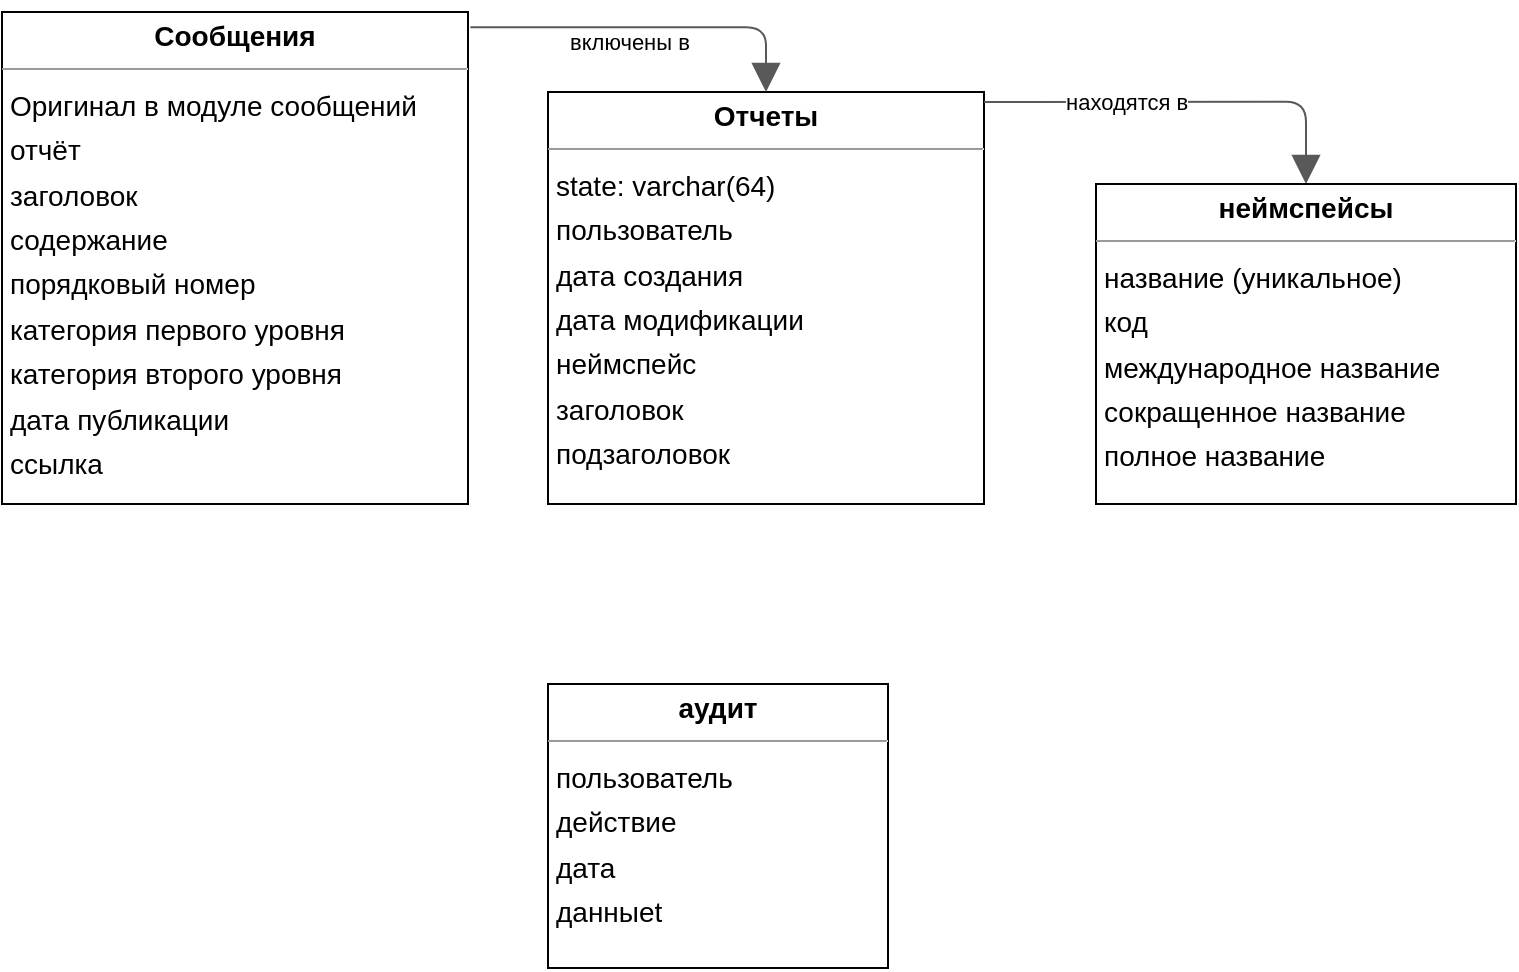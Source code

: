 <mxfile version="24.8.6" pages="3">
  <diagram name="Инфологическая" id="zAweyQtlVBzij7J9VO3z">
    <mxGraphModel dx="1450" dy="565" grid="1" gridSize="10" guides="1" tooltips="1" connect="1" arrows="1" fold="1" page="0" pageScale="1" pageWidth="827" pageHeight="1169" background="none" math="0" shadow="0">
      <root>
        <mxCell id="uaujoVWGtkmrEGvLOQ_y-0" />
        <mxCell id="uaujoVWGtkmrEGvLOQ_y-1" parent="uaujoVWGtkmrEGvLOQ_y-0" />
        <mxCell id="uaujoVWGtkmrEGvLOQ_y-3" value="&lt;p style=&quot;margin:0px;margin-top:4px;text-align:center;&quot;&gt;&lt;b&gt;Сообщения&lt;/b&gt;&lt;/p&gt;&lt;hr size=&quot;1&quot;&gt;&lt;p style=&quot;margin:0 0 0 4px;line-height:1.6;&quot;&gt; Оригинал в модуле сообщений&lt;br&gt; отчёт&lt;br&gt; заголовок&lt;br&gt; содержание&lt;br&gt; порядковый номер&lt;br&gt; категория первого уровня&lt;br&gt; категория второго уровня&lt;br&gt;дата публикации&lt;/p&gt;&lt;p style=&quot;margin:0 0 0 4px;line-height:1.6;&quot;&gt;ссылка&lt;/p&gt;" style="verticalAlign=top;align=left;overflow=fill;fontSize=14;fontFamily=Helvetica;html=1;rounded=0;shadow=0;comic=0;labelBackgroundColor=none;strokeWidth=1;" vertex="1" parent="uaujoVWGtkmrEGvLOQ_y-1">
          <mxGeometry x="-117" y="214" width="233" height="246" as="geometry" />
        </mxCell>
        <mxCell id="uaujoVWGtkmrEGvLOQ_y-5" value="&lt;p style=&quot;margin:0px;margin-top:4px;text-align:center;&quot;&gt;&lt;b&gt;Отчеты&lt;/b&gt;&lt;/p&gt;&lt;hr size=&quot;1&quot;&gt;&lt;p style=&quot;margin:0 0 0 4px;line-height:1.6;&quot;&gt; state: varchar(64)&lt;br&gt;пользователь&lt;/p&gt;&lt;p style=&quot;margin:0 0 0 4px;line-height:1.6;&quot;&gt;дата создания&lt;/p&gt;&lt;p style=&quot;margin:0 0 0 4px;line-height:1.6;&quot;&gt;дата модификации&lt;br&gt; неймспейс&lt;br&gt;заголовок&lt;/p&gt;&lt;p style=&quot;margin:0 0 0 4px;line-height:1.6;&quot;&gt;подзаголовок&lt;/p&gt;" style="verticalAlign=top;align=left;overflow=fill;fontSize=14;fontFamily=Helvetica;html=1;rounded=0;shadow=0;comic=0;labelBackgroundColor=none;strokeWidth=1;" vertex="1" parent="uaujoVWGtkmrEGvLOQ_y-1">
          <mxGeometry x="156" y="254" width="218" height="206" as="geometry" />
        </mxCell>
        <mxCell id="uaujoVWGtkmrEGvLOQ_y-6" value="" style="html=1;rounded=1;edgeStyle=orthogonalEdgeStyle;dashed=0;startArrow=none;endArrow=block;endSize=12;strokeColor=#595959;exitX=1.005;exitY=0.031;exitDx=0;exitDy=0;entryX=0.500;entryY=0.000;entryDx=0;entryDy=0;exitPerimeter=0;" edge="1" parent="uaujoVWGtkmrEGvLOQ_y-1" source="uaujoVWGtkmrEGvLOQ_y-3" target="uaujoVWGtkmrEGvLOQ_y-5">
          <mxGeometry width="50" height="50" relative="1" as="geometry" />
        </mxCell>
        <mxCell id="uaujoVWGtkmrEGvLOQ_y-7" value="включены в" style="edgeLabel;resizable=0;html=1;align=left;verticalAlign=top;strokeColor=default;" vertex="1" connectable="0" parent="uaujoVWGtkmrEGvLOQ_y-6">
          <mxGeometry x="165" y="216" as="geometry" />
        </mxCell>
        <mxCell id="uaujoVWGtkmrEGvLOQ_y-8" value="" style="html=1;rounded=1;edgeStyle=orthogonalEdgeStyle;dashed=0;startArrow=none;endArrow=block;endSize=12;strokeColor=#595959;exitX=1.000;exitY=0.024;exitDx=0;exitDy=0;entryX=0.5;entryY=0;entryDx=0;entryDy=0;" edge="1" parent="uaujoVWGtkmrEGvLOQ_y-1" source="uaujoVWGtkmrEGvLOQ_y-5" target="NRbQZIpzebsiZ57BMST--0">
          <mxGeometry width="50" height="50" relative="1" as="geometry">
            <mxPoint x="542" y="294" as="targetPoint" />
          </mxGeometry>
        </mxCell>
        <mxCell id="uaujoVWGtkmrEGvLOQ_y-9" value="находятся в" style="edgeLabel;resizable=0;html=1;align=left;verticalAlign=top;strokeColor=default;" vertex="1" connectable="0" parent="uaujoVWGtkmrEGvLOQ_y-8">
          <mxGeometry x="330" y="240" as="geometry">
            <mxPoint x="83" y="6" as="offset" />
          </mxGeometry>
        </mxCell>
        <mxCell id="NRbQZIpzebsiZ57BMST--0" value="&lt;p style=&quot;margin:0px;margin-top:4px;text-align:center;&quot;&gt;&lt;b&gt;неймспейсы&lt;/b&gt;&lt;/p&gt;&lt;hr size=&quot;1&quot;&gt;&lt;p style=&quot;margin:0 0 0 4px;line-height:1.6;&quot;&gt; название (уникальное)&lt;br&gt;код&lt;br&gt;международное название&lt;br&gt; сокращенное название&lt;br&gt; полное название&lt;/p&gt;" style="verticalAlign=top;align=left;overflow=fill;fontSize=14;fontFamily=Helvetica;html=1;rounded=0;shadow=0;comic=0;labelBackgroundColor=none;strokeWidth=1;" vertex="1" parent="uaujoVWGtkmrEGvLOQ_y-1">
          <mxGeometry x="430" y="300" width="210" height="160" as="geometry" />
        </mxCell>
        <mxCell id="CVcQ0_ibEyrTjFuh2oYu-0" value="&lt;p style=&quot;margin:0px;margin-top:4px;text-align:center;&quot;&gt;&lt;b&gt;аудит&lt;/b&gt;&lt;/p&gt;&lt;hr size=&quot;1&quot;&gt;&lt;p style=&quot;margin:0 0 0 4px;line-height:1.6;&quot;&gt; пользователь&lt;/p&gt;&lt;p style=&quot;margin:0 0 0 4px;line-height:1.6;&quot;&gt;действие&lt;/p&gt;&lt;p style=&quot;margin:0 0 0 4px;line-height:1.6;&quot;&gt;дата&lt;/p&gt;&lt;p style=&quot;margin:0 0 0 4px;line-height:1.6;&quot;&gt;данныеt&lt;/p&gt;" style="verticalAlign=top;align=left;overflow=fill;fontSize=14;fontFamily=Helvetica;html=1;rounded=0;shadow=0;comic=0;labelBackgroundColor=none;strokeWidth=1;" vertex="1" parent="uaujoVWGtkmrEGvLOQ_y-1">
          <mxGeometry x="156" y="550" width="170" height="142" as="geometry" />
        </mxCell>
      </root>
    </mxGraphModel>
  </diagram>
  <diagram name="Даталогическая" id="z7jBQdcJPnspAGADL97S">
    <mxGraphModel dx="1450" dy="565" grid="1" gridSize="10" guides="1" tooltips="1" connect="1" arrows="1" fold="1" page="0" pageScale="1" pageWidth="827" pageHeight="1169" background="none" math="0" shadow="0">
      <root>
        <mxCell id="6I4b0IGlRBrU60hjxi6R-0" />
        <mxCell id="6I4b0IGlRBrU60hjxi6R-1" parent="6I4b0IGlRBrU60hjxi6R-0" />
        <mxCell id="6I4b0IGlRBrU60hjxi6R-3" value="&lt;p style=&quot;margin:0px;margin-top:4px;text-align:center;&quot;&gt;&lt;b&gt;messages&lt;/b&gt;&lt;/p&gt;&lt;hr size=&quot;1&quot;/&gt;&lt;p style=&quot;margin:0 0 0 4px;line-height:1.6;&quot;&gt; original_id: bigint&lt;br/&gt; report_id: bigint&lt;br/&gt; title: varchar&lt;br/&gt; content: varchar&lt;br/&gt; order: integer&lt;br/&gt; first_level_category: varchar&lt;br/&gt; second_level_category: varchar&lt;br/&gt; date_publication: date&lt;br/&gt; url: varchar&lt;/p&gt;&lt;hr size=&quot;1&quot;/&gt;&lt;p style=&quot;margin:0 0 0 4px;line-height:1.6;&quot;&gt; id: bigint&lt;/p&gt;" style="verticalAlign=top;align=left;overflow=fill;fontSize=14;fontFamily=Helvetica;html=1;rounded=0;shadow=0;comic=0;labelBackgroundColor=none;strokeWidth=1;" vertex="1" parent="6I4b0IGlRBrU60hjxi6R-1">
          <mxGeometry x="-117" y="214" width="233" height="286" as="geometry" />
        </mxCell>
        <mxCell id="6I4b0IGlRBrU60hjxi6R-4" value="&lt;p style=&quot;margin:0px;margin-top:4px;text-align:center;&quot;&gt;&lt;b&gt;namespaces&lt;/b&gt;&lt;/p&gt;&lt;hr size=&quot;1&quot;/&gt;&lt;p style=&quot;margin:0 0 0 4px;line-height:1.6;&quot;&gt; name: varchar(50)&lt;br/&gt; code: varchar&lt;br/&gt; en: varchar&lt;br/&gt; ru: varchar&lt;br/&gt; ru_full: varchar&lt;br/&gt; file_id: uuid&lt;/p&gt;&lt;hr size=&quot;1&quot;/&gt;&lt;p style=&quot;margin:0 0 0 4px;line-height:1.6;&quot;&gt; id: bigint&lt;/p&gt;" style="verticalAlign=top;align=left;overflow=fill;fontSize=14;fontFamily=Helvetica;html=1;rounded=0;shadow=0;comic=0;labelBackgroundColor=none;strokeWidth=1;" vertex="1" parent="6I4b0IGlRBrU60hjxi6R-1">
          <mxGeometry x="470" y="294" width="144" height="206" as="geometry" />
        </mxCell>
        <mxCell id="6I4b0IGlRBrU60hjxi6R-5" value="&lt;p style=&quot;margin:0px;margin-top:4px;text-align:center;&quot;&gt;&lt;b&gt;reports&lt;/b&gt;&lt;/p&gt;&lt;hr size=&quot;1&quot;/&gt;&lt;p style=&quot;margin:0 0 0 4px;line-height:1.6;&quot;&gt; state: varchar(64)&lt;br/&gt; user: varchar(64)&lt;br/&gt; date_creation: timestamp&lt;br/&gt; date_modification: timestamp&lt;br/&gt; namespace_id: bigint&lt;br/&gt; title: varchar&lt;br/&gt; subtitle: varchar&lt;/p&gt;&lt;hr size=&quot;1&quot;/&gt;&lt;p style=&quot;margin:0 0 0 4px;line-height:1.6;&quot;&gt; id: bigint&lt;/p&gt;" style="verticalAlign=top;align=left;overflow=fill;fontSize=14;fontFamily=Helvetica;html=1;rounded=0;shadow=0;comic=0;labelBackgroundColor=none;strokeWidth=1;" vertex="1" parent="6I4b0IGlRBrU60hjxi6R-1">
          <mxGeometry x="156" y="254" width="218" height="236" as="geometry" />
        </mxCell>
        <mxCell id="6I4b0IGlRBrU60hjxi6R-6" value="" style="html=1;rounded=1;edgeStyle=orthogonalEdgeStyle;dashed=0;startArrow=ERmany;endArrow=ERone;endSize=12;strokeColor=#595959;exitX=1.005;exitY=0.031;exitDx=0;exitDy=0;entryX=0.500;entryY=0.000;entryDx=0;entryDy=0;exitPerimeter=0;endFill=0;startFill=0;" edge="1" parent="6I4b0IGlRBrU60hjxi6R-1" source="6I4b0IGlRBrU60hjxi6R-3" target="6I4b0IGlRBrU60hjxi6R-5">
          <mxGeometry width="50" height="50" relative="1" as="geometry" />
        </mxCell>
        <mxCell id="6I4b0IGlRBrU60hjxi6R-7" value="" style="edgeLabel;resizable=0;html=1;align=left;verticalAlign=top;strokeColor=default;" vertex="1" connectable="0" parent="6I4b0IGlRBrU60hjxi6R-6">
          <mxGeometry x="165" y="216" as="geometry" />
        </mxCell>
        <mxCell id="t1wBXkrtVtRBEdYfn3gV-2" value="&lt;font style=&quot;font-size: 15px;&quot;&gt;0...*&lt;/font&gt;" style="edgeLabel;html=1;align=center;verticalAlign=middle;resizable=0;points=[];" vertex="1" connectable="0" parent="6I4b0IGlRBrU60hjxi6R-6">
          <mxGeometry x="-0.669" y="4" relative="1" as="geometry">
            <mxPoint as="offset" />
          </mxGeometry>
        </mxCell>
        <mxCell id="t1wBXkrtVtRBEdYfn3gV-3" value="&lt;span style=&quot;color: rgba(0, 0, 0, 0); font-family: monospace; font-size: 0px; text-align: start;&quot;&gt;%3CmxGraphModel%3E%3Croot%3E%3CmxCell%20id%3D%220%22%2F%3E%3CmxCell%20id%3D%221%22%20parent%3D%220%22%2F%3E%3CmxCell%20id%3D%222%22%20value%3D%22%26lt%3Bfont%20style%3D%26quot%3Bfont-size%3A%2015px%3B%26quot%3B%26gt%3B0...*%26lt%3B%2Ffont%26gt%3B%22%20style%3D%22edgeLabel%3Bhtml%3D1%3Balign%3Dcenter%3BverticalAlign%3Dmiddle%3Bresizable%3D0%3Bpoints%3D%5B%5D%3B%22%20vertex%3D%221%22%20connectable%3D%220%22%20parent%3D%221%22%3E%3CmxGeometry%20x%3D%22147.166%22%20y%3D%22218.873%22%20as%3D%22geometry%22%2F%3E%3C%2FmxCell%3E%3C%2Froot%3E%3C%2FmxGraphModel%3E!&lt;/span&gt;" style="edgeLabel;html=1;align=center;verticalAlign=middle;resizable=0;points=[];" vertex="1" connectable="0" parent="6I4b0IGlRBrU60hjxi6R-6">
          <mxGeometry x="0.482" relative="1" as="geometry">
            <mxPoint as="offset" />
          </mxGeometry>
        </mxCell>
        <mxCell id="t1wBXkrtVtRBEdYfn3gV-4" value="&lt;span style=&quot;font-size: 15px;&quot;&gt;1&lt;/span&gt;" style="edgeLabel;html=1;align=center;verticalAlign=middle;resizable=0;points=[];" vertex="1" connectable="0" parent="6I4b0IGlRBrU60hjxi6R-6">
          <mxGeometry x="0.516" y="1" relative="1" as="geometry">
            <mxPoint as="offset" />
          </mxGeometry>
        </mxCell>
        <mxCell id="t1wBXkrtVtRBEdYfn3gV-5" value="" style="html=1;rounded=1;edgeStyle=orthogonalEdgeStyle;dashed=0;startArrow=ERmany;endArrow=ERone;endSize=12;strokeColor=#595959;exitX=1.005;exitY=0.031;exitDx=0;exitDy=0;entryX=0.500;entryY=0.000;entryDx=0;entryDy=0;exitPerimeter=0;endFill=0;startFill=0;" edge="1" parent="6I4b0IGlRBrU60hjxi6R-1">
          <mxGeometry width="50" height="50" relative="1" as="geometry">
            <mxPoint x="374" y="263" as="sourcePoint" />
            <mxPoint x="522" y="294" as="targetPoint" />
          </mxGeometry>
        </mxCell>
        <mxCell id="t1wBXkrtVtRBEdYfn3gV-6" value="" style="edgeLabel;resizable=0;html=1;align=left;verticalAlign=top;strokeColor=default;" vertex="1" connectable="0" parent="t1wBXkrtVtRBEdYfn3gV-5">
          <mxGeometry x="165" y="216" as="geometry" />
        </mxCell>
        <mxCell id="t1wBXkrtVtRBEdYfn3gV-7" value="&lt;font style=&quot;font-size: 15px;&quot;&gt;0...*&lt;/font&gt;" style="edgeLabel;html=1;align=center;verticalAlign=middle;resizable=0;points=[];" vertex="1" connectable="0" parent="t1wBXkrtVtRBEdYfn3gV-5">
          <mxGeometry x="-0.669" y="4" relative="1" as="geometry">
            <mxPoint as="offset" />
          </mxGeometry>
        </mxCell>
        <mxCell id="t1wBXkrtVtRBEdYfn3gV-8" value="&lt;span style=&quot;color: rgba(0, 0, 0, 0); font-family: monospace; font-size: 0px; text-align: start;&quot;&gt;%3CmxGraphModel%3E%3Croot%3E%3CmxCell%20id%3D%220%22%2F%3E%3CmxCell%20id%3D%221%22%20parent%3D%220%22%2F%3E%3CmxCell%20id%3D%222%22%20value%3D%22%26lt%3Bfont%20style%3D%26quot%3Bfont-size%3A%2015px%3B%26quot%3B%26gt%3B0...*%26lt%3B%2Ffont%26gt%3B%22%20style%3D%22edgeLabel%3Bhtml%3D1%3Balign%3Dcenter%3BverticalAlign%3Dmiddle%3Bresizable%3D0%3Bpoints%3D%5B%5D%3B%22%20vertex%3D%221%22%20connectable%3D%220%22%20parent%3D%221%22%3E%3CmxGeometry%20x%3D%22147.166%22%20y%3D%22218.873%22%20as%3D%22geometry%22%2F%3E%3C%2FmxCell%3E%3C%2Froot%3E%3C%2FmxGraphModel%3E!&lt;/span&gt;" style="edgeLabel;html=1;align=center;verticalAlign=middle;resizable=0;points=[];" vertex="1" connectable="0" parent="t1wBXkrtVtRBEdYfn3gV-5">
          <mxGeometry x="0.482" relative="1" as="geometry">
            <mxPoint as="offset" />
          </mxGeometry>
        </mxCell>
        <mxCell id="t1wBXkrtVtRBEdYfn3gV-9" value="&lt;span style=&quot;font-size: 15px;&quot;&gt;1&lt;/span&gt;" style="edgeLabel;html=1;align=center;verticalAlign=middle;resizable=0;points=[];" vertex="1" connectable="0" parent="t1wBXkrtVtRBEdYfn3gV-5">
          <mxGeometry x="0.516" y="1" relative="1" as="geometry">
            <mxPoint as="offset" />
          </mxGeometry>
        </mxCell>
        <mxCell id="t1wBXkrtVtRBEdYfn3gV-10" value="&lt;p style=&quot;margin:0px;margin-top:4px;text-align:center;&quot;&gt;&lt;b&gt;audit&lt;/b&gt;&lt;/p&gt;&lt;hr size=&quot;1&quot;/&gt;&lt;p style=&quot;margin:0 0 0 4px;line-height:1.6;&quot;&gt; principal: varchar&lt;br/&gt; type: varchar&lt;br/&gt; timestamp: timestamp&lt;br/&gt; data: jsonb&lt;/p&gt;&lt;hr size=&quot;1&quot;/&gt;&lt;p style=&quot;margin:0 0 0 4px;line-height:1.6;&quot;&gt; id: bigint&lt;/p&gt;" style="verticalAlign=top;align=left;overflow=fill;fontSize=14;fontFamily=Helvetica;html=1;rounded=0;shadow=0;comic=0;labelBackgroundColor=none;strokeWidth=1;" vertex="1" parent="6I4b0IGlRBrU60hjxi6R-1">
          <mxGeometry x="150" y="580" width="170" height="168" as="geometry" />
        </mxCell>
      </root>
    </mxGraphModel>
  </diagram>
  <diagram id="Cdc2zVAYh5YqWNrQDv9r" name="Физическая">
    <mxGraphModel dx="1450" dy="565" grid="1" gridSize="10" guides="1" tooltips="1" connect="1" arrows="1" fold="1" page="0" pageScale="1" pageWidth="827" pageHeight="1169" background="none" math="0" shadow="0">
      <root>
        <mxCell id="0" />
        <mxCell id="1" parent="0" />
        <mxCell id="node6" value="&lt;p style=&quot;margin:0px;margin-top:4px;text-align:center;&quot;&gt;&lt;b&gt;messages&lt;/b&gt;&lt;/p&gt;&lt;hr size=&quot;1&quot;/&gt;&lt;p style=&quot;margin:0 0 0 4px;line-height:1.6;&quot;&gt; original_id: bigint&lt;br/&gt; report_id: bigint&lt;br/&gt; title: varchar&lt;br/&gt; content: varchar&lt;br/&gt; order: integer&lt;br/&gt; first_level_category: varchar&lt;br/&gt; second_level_category: varchar&lt;br/&gt; date_publication: date&lt;br/&gt; url: varchar&lt;/p&gt;&lt;hr size=&quot;1&quot;/&gt;&lt;p style=&quot;margin:0 0 0 4px;line-height:1.6;&quot;&gt; id: bigint&lt;/p&gt;" style="verticalAlign=top;align=left;overflow=fill;fontSize=14;fontFamily=Helvetica;html=1;rounded=0;shadow=0;comic=0;labelBackgroundColor=none;strokeWidth=1;" parent="1" vertex="1">
          <mxGeometry x="-117" y="214" width="233" height="286" as="geometry" />
        </mxCell>
        <mxCell id="node4" value="&lt;p style=&quot;margin:0px;margin-top:4px;text-align:center;&quot;&gt;&lt;b&gt;namespaces&lt;/b&gt;&lt;/p&gt;&lt;hr size=&quot;1&quot;/&gt;&lt;p style=&quot;margin:0 0 0 4px;line-height:1.6;&quot;&gt; name: varchar(50)&lt;br/&gt; code: varchar&lt;br/&gt; en: varchar&lt;br/&gt; ru: varchar&lt;br/&gt; ru_full: varchar&lt;br/&gt; file_id: uuid&lt;/p&gt;&lt;hr size=&quot;1&quot;/&gt;&lt;p style=&quot;margin:0 0 0 4px;line-height:1.6;&quot;&gt; id: bigint&lt;/p&gt;" style="verticalAlign=top;align=left;overflow=fill;fontSize=14;fontFamily=Helvetica;html=1;rounded=0;shadow=0;comic=0;labelBackgroundColor=none;strokeWidth=1;" parent="1" vertex="1">
          <mxGeometry x="470" y="294" width="144" height="206" as="geometry" />
        </mxCell>
        <mxCell id="node3" value="&lt;p style=&quot;margin:0px;margin-top:4px;text-align:center;&quot;&gt;&lt;b&gt;reports&lt;/b&gt;&lt;/p&gt;&lt;hr size=&quot;1&quot;/&gt;&lt;p style=&quot;margin:0 0 0 4px;line-height:1.6;&quot;&gt; state: varchar(64)&lt;br/&gt; user: varchar(64)&lt;br/&gt; date_creation: timestamp&lt;br/&gt; date_modification: timestamp&lt;br/&gt; namespace_id: bigint&lt;br/&gt; title: varchar&lt;br/&gt; subtitle: varchar&lt;/p&gt;&lt;hr size=&quot;1&quot;/&gt;&lt;p style=&quot;margin:0 0 0 4px;line-height:1.6;&quot;&gt; id: bigint&lt;/p&gt;" style="verticalAlign=top;align=left;overflow=fill;fontSize=14;fontFamily=Helvetica;html=1;rounded=0;shadow=0;comic=0;labelBackgroundColor=none;strokeWidth=1;" parent="1" vertex="1">
          <mxGeometry x="156" y="254" width="218" height="236" as="geometry" />
        </mxCell>
        <mxCell id="edge1" value="" style="html=1;rounded=1;edgeStyle=orthogonalEdgeStyle;dashed=0;startArrow=none;endArrow=block;endSize=12;strokeColor=#595959;exitX=1.005;exitY=0.031;exitDx=0;exitDy=0;entryX=0.500;entryY=0.000;entryDx=0;entryDy=0;exitPerimeter=0;" parent="1" source="node6" target="node3" edge="1">
          <mxGeometry width="50" height="50" relative="1" as="geometry" />
        </mxCell>
        <mxCell id="label8" value="report_id:id" style="edgeLabel;resizable=0;html=1;align=left;verticalAlign=top;strokeColor=default;" parent="edge1" vertex="1" connectable="0">
          <mxGeometry x="165" y="216" as="geometry" />
        </mxCell>
        <mxCell id="edge0" value="" style="html=1;rounded=1;edgeStyle=orthogonalEdgeStyle;dashed=0;startArrow=none;endArrow=block;endSize=12;strokeColor=#595959;exitX=1.000;exitY=0.024;exitDx=0;exitDy=0;entryX=0.500;entryY=0.000;entryDx=0;entryDy=0;" parent="1" source="node3" target="node4" edge="1">
          <mxGeometry width="50" height="50" relative="1" as="geometry" />
        </mxCell>
        <mxCell id="label2" value="namespace_id:id" style="edgeLabel;resizable=0;html=1;align=left;verticalAlign=top;strokeColor=default;" parent="edge0" vertex="1" connectable="0">
          <mxGeometry x="330" y="240" as="geometry">
            <mxPoint x="83" y="6" as="offset" />
          </mxGeometry>
        </mxCell>
        <mxCell id="J0yEA5E19lzWpicMGSLP-1" value="&lt;p style=&quot;margin:0px;margin-top:4px;text-align:center;&quot;&gt;&lt;b&gt;audit&lt;/b&gt;&lt;/p&gt;&lt;hr size=&quot;1&quot;/&gt;&lt;p style=&quot;margin:0 0 0 4px;line-height:1.6;&quot;&gt; principal: varchar&lt;br/&gt; type: varchar&lt;br/&gt; timestamp: timestamp&lt;br/&gt; data: jsonb&lt;/p&gt;&lt;hr size=&quot;1&quot;/&gt;&lt;p style=&quot;margin:0 0 0 4px;line-height:1.6;&quot;&gt; id: bigint&lt;/p&gt;" style="verticalAlign=top;align=left;overflow=fill;fontSize=14;fontFamily=Helvetica;html=1;rounded=0;shadow=0;comic=0;labelBackgroundColor=none;strokeWidth=1;" vertex="1" parent="1">
          <mxGeometry x="137" y="540" width="170" height="168" as="geometry" />
        </mxCell>
      </root>
    </mxGraphModel>
  </diagram>
</mxfile>
